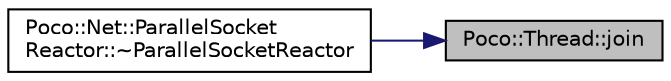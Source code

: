 digraph "Poco::Thread::join"
{
 // LATEX_PDF_SIZE
  edge [fontname="Helvetica",fontsize="10",labelfontname="Helvetica",labelfontsize="10"];
  node [fontname="Helvetica",fontsize="10",shape=record];
  rankdir="RL";
  Node1 [label="Poco::Thread::join",height=0.2,width=0.4,color="black", fillcolor="grey75", style="filled", fontcolor="black",tooltip=" "];
  Node1 -> Node2 [dir="back",color="midnightblue",fontsize="10",style="solid"];
  Node2 [label="Poco::Net::ParallelSocket\lReactor::~ParallelSocketReactor",height=0.2,width=0.4,color="black", fillcolor="white", style="filled",URL="$classPoco_1_1Net_1_1ParallelSocketReactor.html#a089456311c256c3142ba6ce0ccc99a53",tooltip=" "];
}
